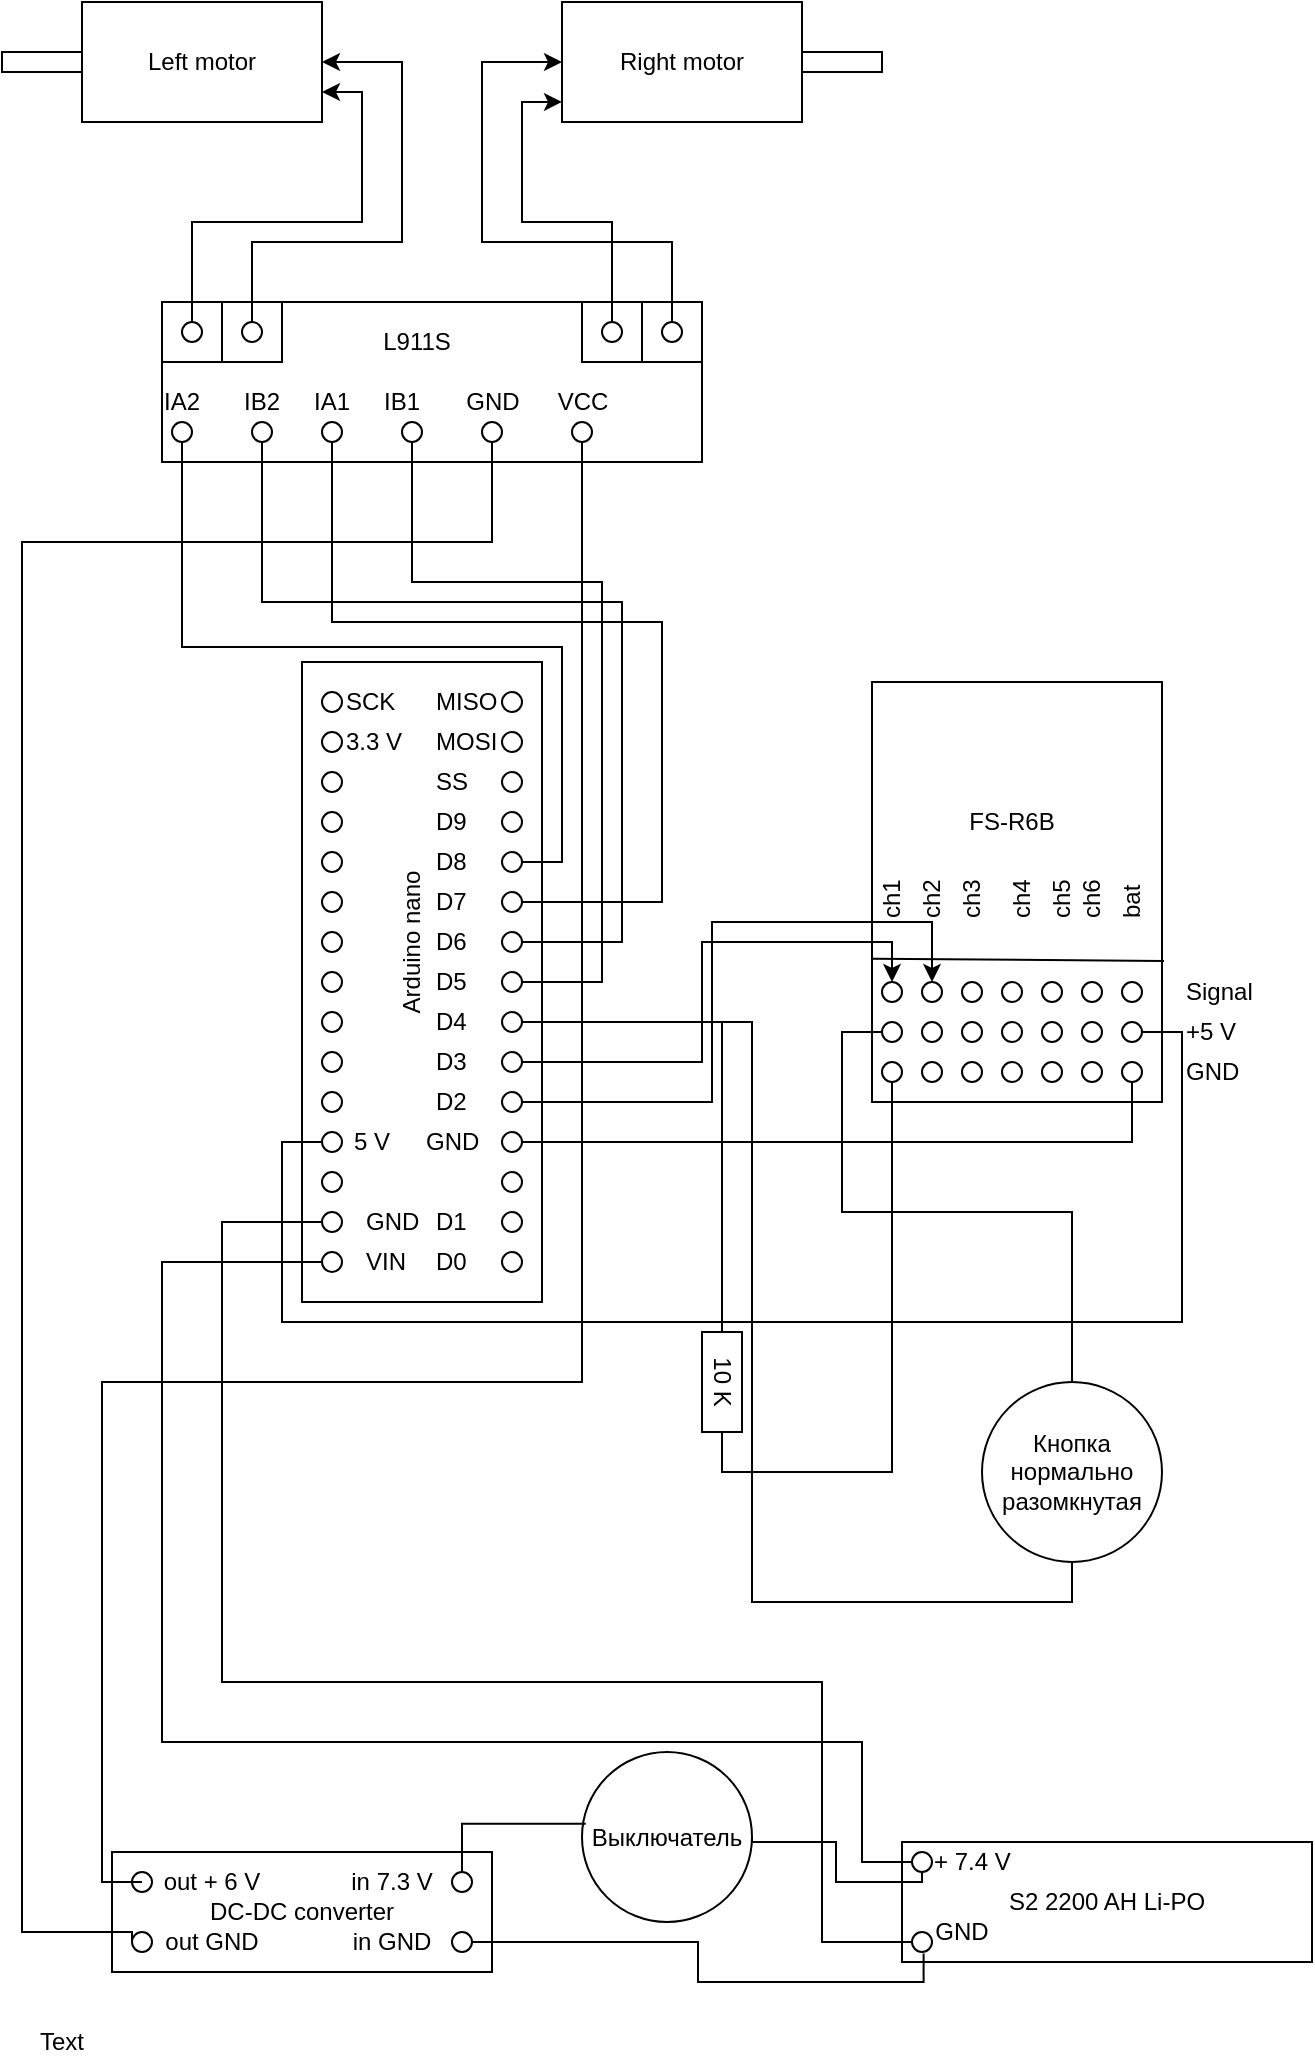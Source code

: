 <mxfile version="12.1.3" pages="1"><diagram id="Bjm6u9MlBVjgnWBNsCYv" name="Page-1"><mxGraphModel dx="968" dy="381" grid="1" gridSize="10" guides="1" tooltips="1" connect="1" arrows="1" fold="1" page="1" pageScale="1" pageWidth="827" pageHeight="1169" math="0" shadow="0"><root><mxCell id="0"/><mxCell id="1" parent="0"/><mxCell id="n8uSYGXl0K24qgSLuonN-170" value="" style="rounded=0;whiteSpace=wrap;html=1;" vertex="1" parent="1"><mxGeometry x="435" y="380" width="145" height="210" as="geometry"/></mxCell><mxCell id="n8uSYGXl0K24qgSLuonN-9" value="" style="group" vertex="1" connectable="0" parent="1"><mxGeometry y="40" width="160" height="60" as="geometry"/></mxCell><mxCell id="n8uSYGXl0K24qgSLuonN-1" value="Left motor" style="rounded=0;whiteSpace=wrap;html=1;" vertex="1" parent="n8uSYGXl0K24qgSLuonN-9"><mxGeometry x="40" width="120" height="60" as="geometry"/></mxCell><mxCell id="n8uSYGXl0K24qgSLuonN-8" value="" style="rounded=0;whiteSpace=wrap;html=1;" vertex="1" parent="n8uSYGXl0K24qgSLuonN-9"><mxGeometry y="25" width="40" height="10" as="geometry"/></mxCell><mxCell id="n8uSYGXl0K24qgSLuonN-16" value="" style="group" vertex="1" connectable="0" parent="1"><mxGeometry x="280" y="40" width="160" height="60" as="geometry"/></mxCell><mxCell id="n8uSYGXl0K24qgSLuonN-10" value="" style="group" vertex="1" connectable="0" parent="n8uSYGXl0K24qgSLuonN-16"><mxGeometry width="120" height="60" as="geometry"/></mxCell><mxCell id="n8uSYGXl0K24qgSLuonN-11" value="Right motor" style="rounded=0;whiteSpace=wrap;html=1;" vertex="1" parent="n8uSYGXl0K24qgSLuonN-10"><mxGeometry width="120" height="60" as="geometry"/></mxCell><mxCell id="n8uSYGXl0K24qgSLuonN-12" value="" style="rounded=0;whiteSpace=wrap;html=1;" vertex="1" parent="n8uSYGXl0K24qgSLuonN-16"><mxGeometry x="120" y="25" width="40" height="10" as="geometry"/></mxCell><mxCell id="n8uSYGXl0K24qgSLuonN-43" value="" style="group" vertex="1" connectable="0" parent="1"><mxGeometry x="80" y="190" width="270" height="80" as="geometry"/></mxCell><mxCell id="n8uSYGXl0K24qgSLuonN-17" value="" style="rounded=0;whiteSpace=wrap;html=1;" vertex="1" parent="n8uSYGXl0K24qgSLuonN-43"><mxGeometry width="270" height="80" as="geometry"/></mxCell><mxCell id="n8uSYGXl0K24qgSLuonN-18" value="" style="rounded=0;whiteSpace=wrap;html=1;" vertex="1" parent="n8uSYGXl0K24qgSLuonN-43"><mxGeometry width="30" height="30" as="geometry"/></mxCell><mxCell id="n8uSYGXl0K24qgSLuonN-19" value="" style="rounded=0;whiteSpace=wrap;html=1;" vertex="1" parent="n8uSYGXl0K24qgSLuonN-43"><mxGeometry x="30" width="30" height="30" as="geometry"/></mxCell><mxCell id="n8uSYGXl0K24qgSLuonN-20" value="" style="rounded=0;whiteSpace=wrap;html=1;" vertex="1" parent="n8uSYGXl0K24qgSLuonN-43"><mxGeometry x="240" width="30" height="30" as="geometry"/></mxCell><mxCell id="n8uSYGXl0K24qgSLuonN-21" value="" style="rounded=0;whiteSpace=wrap;html=1;" vertex="1" parent="n8uSYGXl0K24qgSLuonN-43"><mxGeometry x="210" width="30" height="30" as="geometry"/></mxCell><mxCell id="n8uSYGXl0K24qgSLuonN-22" value="" style="ellipse;whiteSpace=wrap;html=1;" vertex="1" parent="n8uSYGXl0K24qgSLuonN-43"><mxGeometry x="5" y="60" width="10" height="10" as="geometry"/></mxCell><mxCell id="n8uSYGXl0K24qgSLuonN-23" value="" style="ellipse;whiteSpace=wrap;html=1;" vertex="1" parent="n8uSYGXl0K24qgSLuonN-43"><mxGeometry x="45" y="60" width="10" height="10" as="geometry"/></mxCell><mxCell id="n8uSYGXl0K24qgSLuonN-24" value="" style="ellipse;whiteSpace=wrap;html=1;" vertex="1" parent="n8uSYGXl0K24qgSLuonN-43"><mxGeometry x="80" y="60" width="10" height="10" as="geometry"/></mxCell><mxCell id="n8uSYGXl0K24qgSLuonN-25" value="" style="ellipse;whiteSpace=wrap;html=1;" vertex="1" parent="n8uSYGXl0K24qgSLuonN-43"><mxGeometry x="120" y="60" width="10" height="10" as="geometry"/></mxCell><mxCell id="n8uSYGXl0K24qgSLuonN-28" value="" style="ellipse;whiteSpace=wrap;html=1;" vertex="1" parent="n8uSYGXl0K24qgSLuonN-43"><mxGeometry x="160" y="60" width="10" height="10" as="geometry"/></mxCell><mxCell id="n8uSYGXl0K24qgSLuonN-29" value="" style="ellipse;whiteSpace=wrap;html=1;" vertex="1" parent="n8uSYGXl0K24qgSLuonN-43"><mxGeometry x="205" y="60" width="10" height="10" as="geometry"/></mxCell><mxCell id="n8uSYGXl0K24qgSLuonN-30" value="IA2" style="text;html=1;strokeColor=none;fillColor=none;align=center;verticalAlign=middle;whiteSpace=wrap;rounded=0;" vertex="1" parent="n8uSYGXl0K24qgSLuonN-43"><mxGeometry y="40" width="20" height="20" as="geometry"/></mxCell><mxCell id="n8uSYGXl0K24qgSLuonN-31" value="IB2" style="text;html=1;strokeColor=none;fillColor=none;align=center;verticalAlign=middle;whiteSpace=wrap;rounded=0;" vertex="1" parent="n8uSYGXl0K24qgSLuonN-43"><mxGeometry x="40" y="40" width="20" height="20" as="geometry"/></mxCell><mxCell id="n8uSYGXl0K24qgSLuonN-32" value="IA1" style="text;html=1;strokeColor=none;fillColor=none;align=center;verticalAlign=middle;whiteSpace=wrap;rounded=0;" vertex="1" parent="n8uSYGXl0K24qgSLuonN-43"><mxGeometry x="75" y="40" width="20" height="20" as="geometry"/></mxCell><mxCell id="n8uSYGXl0K24qgSLuonN-33" value="IB1" style="text;html=1;strokeColor=none;fillColor=none;align=center;verticalAlign=middle;whiteSpace=wrap;rounded=0;" vertex="1" parent="n8uSYGXl0K24qgSLuonN-43"><mxGeometry x="110" y="40" width="20" height="20" as="geometry"/></mxCell><mxCell id="n8uSYGXl0K24qgSLuonN-34" value="GND" style="text;html=1;strokeColor=none;fillColor=none;align=center;verticalAlign=middle;whiteSpace=wrap;rounded=0;" vertex="1" parent="n8uSYGXl0K24qgSLuonN-43"><mxGeometry x="152.5" y="40" width="25" height="20" as="geometry"/></mxCell><mxCell id="n8uSYGXl0K24qgSLuonN-35" value="VCC" style="text;html=1;strokeColor=none;fillColor=none;align=center;verticalAlign=middle;whiteSpace=wrap;rounded=0;" vertex="1" parent="n8uSYGXl0K24qgSLuonN-43"><mxGeometry x="197.5" y="40" width="25" height="20" as="geometry"/></mxCell><mxCell id="n8uSYGXl0K24qgSLuonN-37" value="" style="ellipse;whiteSpace=wrap;html=1;" vertex="1" parent="n8uSYGXl0K24qgSLuonN-43"><mxGeometry x="220" y="10" width="10" height="10" as="geometry"/></mxCell><mxCell id="n8uSYGXl0K24qgSLuonN-38" value="" style="ellipse;whiteSpace=wrap;html=1;" vertex="1" parent="n8uSYGXl0K24qgSLuonN-43"><mxGeometry x="250" y="10" width="10" height="10" as="geometry"/></mxCell><mxCell id="n8uSYGXl0K24qgSLuonN-39" value="" style="ellipse;whiteSpace=wrap;html=1;" vertex="1" parent="n8uSYGXl0K24qgSLuonN-43"><mxGeometry x="10" y="10" width="10" height="10" as="geometry"/></mxCell><mxCell id="n8uSYGXl0K24qgSLuonN-40" value="" style="ellipse;whiteSpace=wrap;html=1;" vertex="1" parent="n8uSYGXl0K24qgSLuonN-43"><mxGeometry x="40" y="10" width="10" height="10" as="geometry"/></mxCell><mxCell id="n8uSYGXl0K24qgSLuonN-42" value="L911S" style="text;html=1;strokeColor=none;fillColor=none;align=center;verticalAlign=middle;whiteSpace=wrap;rounded=0;" vertex="1" parent="n8uSYGXl0K24qgSLuonN-43"><mxGeometry x="105" y="10" width="45" height="20" as="geometry"/></mxCell><mxCell id="n8uSYGXl0K24qgSLuonN-45" style="edgeStyle=orthogonalEdgeStyle;rounded=0;orthogonalLoop=1;jettySize=auto;html=1;exitX=0.5;exitY=0;exitDx=0;exitDy=0;entryX=0;entryY=0.5;entryDx=0;entryDy=0;" edge="1" parent="1" source="n8uSYGXl0K24qgSLuonN-38" target="n8uSYGXl0K24qgSLuonN-11"><mxGeometry relative="1" as="geometry"><Array as="points"><mxPoint x="335" y="160"/><mxPoint x="240" y="160"/><mxPoint x="240" y="70"/></Array></mxGeometry></mxCell><mxCell id="n8uSYGXl0K24qgSLuonN-46" style="edgeStyle=orthogonalEdgeStyle;rounded=0;orthogonalLoop=1;jettySize=auto;html=1;exitX=0.5;exitY=0;exitDx=0;exitDy=0;entryX=0;entryY=0.833;entryDx=0;entryDy=0;entryPerimeter=0;" edge="1" parent="1" source="n8uSYGXl0K24qgSLuonN-37" target="n8uSYGXl0K24qgSLuonN-11"><mxGeometry relative="1" as="geometry"/></mxCell><mxCell id="n8uSYGXl0K24qgSLuonN-47" style="edgeStyle=orthogonalEdgeStyle;rounded=0;orthogonalLoop=1;jettySize=auto;html=1;exitX=0.5;exitY=0;exitDx=0;exitDy=0;entryX=1;entryY=0.75;entryDx=0;entryDy=0;" edge="1" parent="1" source="n8uSYGXl0K24qgSLuonN-39" target="n8uSYGXl0K24qgSLuonN-1"><mxGeometry relative="1" as="geometry"/></mxCell><mxCell id="n8uSYGXl0K24qgSLuonN-48" style="edgeStyle=orthogonalEdgeStyle;rounded=0;orthogonalLoop=1;jettySize=auto;html=1;exitX=0.5;exitY=0;exitDx=0;exitDy=0;entryX=1;entryY=0.5;entryDx=0;entryDy=0;" edge="1" parent="1" source="n8uSYGXl0K24qgSLuonN-40" target="n8uSYGXl0K24qgSLuonN-1"><mxGeometry relative="1" as="geometry"><mxPoint x="200" y="50" as="targetPoint"/><Array as="points"><mxPoint x="125" y="160"/><mxPoint x="200" y="160"/><mxPoint x="200" y="70"/></Array></mxGeometry></mxCell><mxCell id="n8uSYGXl0K24qgSLuonN-138" value="" style="group" vertex="1" connectable="0" parent="1"><mxGeometry x="150" y="370" width="120" height="320" as="geometry"/></mxCell><mxCell id="n8uSYGXl0K24qgSLuonN-49" value="" style="rounded=0;whiteSpace=wrap;html=1;" vertex="1" parent="n8uSYGXl0K24qgSLuonN-138"><mxGeometry width="120" height="320" as="geometry"/></mxCell><mxCell id="n8uSYGXl0K24qgSLuonN-51" value="" style="ellipse;whiteSpace=wrap;html=1;" vertex="1" parent="n8uSYGXl0K24qgSLuonN-138"><mxGeometry x="10" y="15" width="10" height="10" as="geometry"/></mxCell><mxCell id="n8uSYGXl0K24qgSLuonN-52" value="" style="ellipse;whiteSpace=wrap;html=1;" vertex="1" parent="n8uSYGXl0K24qgSLuonN-138"><mxGeometry x="10" y="35" width="10" height="10" as="geometry"/></mxCell><mxCell id="n8uSYGXl0K24qgSLuonN-53" value="" style="ellipse;whiteSpace=wrap;html=1;" vertex="1" parent="n8uSYGXl0K24qgSLuonN-138"><mxGeometry x="10" y="55" width="10" height="10" as="geometry"/></mxCell><mxCell id="n8uSYGXl0K24qgSLuonN-54" value="" style="ellipse;whiteSpace=wrap;html=1;" vertex="1" parent="n8uSYGXl0K24qgSLuonN-138"><mxGeometry x="10" y="75" width="10" height="10" as="geometry"/></mxCell><mxCell id="n8uSYGXl0K24qgSLuonN-55" value="" style="ellipse;whiteSpace=wrap;html=1;" vertex="1" parent="n8uSYGXl0K24qgSLuonN-138"><mxGeometry x="10" y="95" width="10" height="10" as="geometry"/></mxCell><mxCell id="n8uSYGXl0K24qgSLuonN-56" value="" style="ellipse;whiteSpace=wrap;html=1;" vertex="1" parent="n8uSYGXl0K24qgSLuonN-138"><mxGeometry x="10" y="115" width="10" height="10" as="geometry"/></mxCell><mxCell id="n8uSYGXl0K24qgSLuonN-57" value="" style="ellipse;whiteSpace=wrap;html=1;" vertex="1" parent="n8uSYGXl0K24qgSLuonN-138"><mxGeometry x="10" y="135" width="10" height="10" as="geometry"/></mxCell><mxCell id="n8uSYGXl0K24qgSLuonN-58" value="" style="ellipse;whiteSpace=wrap;html=1;" vertex="1" parent="n8uSYGXl0K24qgSLuonN-138"><mxGeometry x="10" y="155" width="10" height="10" as="geometry"/></mxCell><mxCell id="n8uSYGXl0K24qgSLuonN-59" value="" style="ellipse;whiteSpace=wrap;html=1;" vertex="1" parent="n8uSYGXl0K24qgSLuonN-138"><mxGeometry x="10" y="175" width="10" height="10" as="geometry"/></mxCell><mxCell id="n8uSYGXl0K24qgSLuonN-60" value="" style="ellipse;whiteSpace=wrap;html=1;" vertex="1" parent="n8uSYGXl0K24qgSLuonN-138"><mxGeometry x="10" y="195" width="10" height="10" as="geometry"/></mxCell><mxCell id="n8uSYGXl0K24qgSLuonN-61" value="" style="ellipse;whiteSpace=wrap;html=1;" vertex="1" parent="n8uSYGXl0K24qgSLuonN-138"><mxGeometry x="10" y="215" width="10" height="10" as="geometry"/></mxCell><mxCell id="n8uSYGXl0K24qgSLuonN-62" value="" style="ellipse;whiteSpace=wrap;html=1;" vertex="1" parent="n8uSYGXl0K24qgSLuonN-138"><mxGeometry x="10" y="235" width="10" height="10" as="geometry"/></mxCell><mxCell id="n8uSYGXl0K24qgSLuonN-63" value="" style="ellipse;whiteSpace=wrap;html=1;" vertex="1" parent="n8uSYGXl0K24qgSLuonN-138"><mxGeometry x="10" y="255" width="10" height="10" as="geometry"/></mxCell><mxCell id="n8uSYGXl0K24qgSLuonN-64" value="" style="ellipse;whiteSpace=wrap;html=1;" vertex="1" parent="n8uSYGXl0K24qgSLuonN-138"><mxGeometry x="10" y="275" width="10" height="10" as="geometry"/></mxCell><mxCell id="n8uSYGXl0K24qgSLuonN-65" value="" style="ellipse;whiteSpace=wrap;html=1;" vertex="1" parent="n8uSYGXl0K24qgSLuonN-138"><mxGeometry x="10" y="295" width="10" height="10" as="geometry"/></mxCell><mxCell id="n8uSYGXl0K24qgSLuonN-66" value="SCK" style="text;html=1;resizable=0;points=[];autosize=1;align=left;verticalAlign=top;spacingTop=-4;" vertex="1" parent="n8uSYGXl0K24qgSLuonN-138"><mxGeometry x="20" y="10" width="40" height="20" as="geometry"/></mxCell><mxCell id="n8uSYGXl0K24qgSLuonN-99" value="" style="ellipse;whiteSpace=wrap;html=1;" vertex="1" parent="n8uSYGXl0K24qgSLuonN-138"><mxGeometry x="100" y="15" width="10" height="10" as="geometry"/></mxCell><mxCell id="n8uSYGXl0K24qgSLuonN-100" value="" style="ellipse;whiteSpace=wrap;html=1;" vertex="1" parent="n8uSYGXl0K24qgSLuonN-138"><mxGeometry x="100" y="35" width="10" height="10" as="geometry"/></mxCell><mxCell id="n8uSYGXl0K24qgSLuonN-101" value="" style="ellipse;whiteSpace=wrap;html=1;" vertex="1" parent="n8uSYGXl0K24qgSLuonN-138"><mxGeometry x="100" y="55" width="10" height="10" as="geometry"/></mxCell><mxCell id="n8uSYGXl0K24qgSLuonN-102" value="" style="ellipse;whiteSpace=wrap;html=1;" vertex="1" parent="n8uSYGXl0K24qgSLuonN-138"><mxGeometry x="100" y="75" width="10" height="10" as="geometry"/></mxCell><mxCell id="n8uSYGXl0K24qgSLuonN-103" value="" style="ellipse;whiteSpace=wrap;html=1;" vertex="1" parent="n8uSYGXl0K24qgSLuonN-138"><mxGeometry x="100" y="95" width="10" height="10" as="geometry"/></mxCell><mxCell id="n8uSYGXl0K24qgSLuonN-104" value="" style="ellipse;whiteSpace=wrap;html=1;" vertex="1" parent="n8uSYGXl0K24qgSLuonN-138"><mxGeometry x="100" y="115" width="10" height="10" as="geometry"/></mxCell><mxCell id="n8uSYGXl0K24qgSLuonN-105" value="" style="ellipse;whiteSpace=wrap;html=1;" vertex="1" parent="n8uSYGXl0K24qgSLuonN-138"><mxGeometry x="100" y="135" width="10" height="10" as="geometry"/></mxCell><mxCell id="n8uSYGXl0K24qgSLuonN-106" value="" style="ellipse;whiteSpace=wrap;html=1;" vertex="1" parent="n8uSYGXl0K24qgSLuonN-138"><mxGeometry x="100" y="155" width="10" height="10" as="geometry"/></mxCell><mxCell id="n8uSYGXl0K24qgSLuonN-107" value="" style="ellipse;whiteSpace=wrap;html=1;" vertex="1" parent="n8uSYGXl0K24qgSLuonN-138"><mxGeometry x="100" y="175" width="10" height="10" as="geometry"/></mxCell><mxCell id="n8uSYGXl0K24qgSLuonN-108" value="" style="ellipse;whiteSpace=wrap;html=1;" vertex="1" parent="n8uSYGXl0K24qgSLuonN-138"><mxGeometry x="100" y="195" width="10" height="10" as="geometry"/></mxCell><mxCell id="n8uSYGXl0K24qgSLuonN-109" value="" style="ellipse;whiteSpace=wrap;html=1;" vertex="1" parent="n8uSYGXl0K24qgSLuonN-138"><mxGeometry x="100" y="215" width="10" height="10" as="geometry"/></mxCell><mxCell id="n8uSYGXl0K24qgSLuonN-110" value="" style="ellipse;whiteSpace=wrap;html=1;" vertex="1" parent="n8uSYGXl0K24qgSLuonN-138"><mxGeometry x="100" y="235" width="10" height="10" as="geometry"/></mxCell><mxCell id="n8uSYGXl0K24qgSLuonN-111" value="" style="ellipse;whiteSpace=wrap;html=1;" vertex="1" parent="n8uSYGXl0K24qgSLuonN-138"><mxGeometry x="100" y="255" width="10" height="10" as="geometry"/></mxCell><mxCell id="n8uSYGXl0K24qgSLuonN-112" value="" style="ellipse;whiteSpace=wrap;html=1;" vertex="1" parent="n8uSYGXl0K24qgSLuonN-138"><mxGeometry x="100" y="275" width="10" height="10" as="geometry"/></mxCell><mxCell id="n8uSYGXl0K24qgSLuonN-113" value="" style="ellipse;whiteSpace=wrap;html=1;" vertex="1" parent="n8uSYGXl0K24qgSLuonN-138"><mxGeometry x="100" y="295" width="10" height="10" as="geometry"/></mxCell><mxCell id="n8uSYGXl0K24qgSLuonN-115" value="3.3 V" style="text;html=1;resizable=0;points=[];autosize=1;align=left;verticalAlign=top;spacingTop=-4;" vertex="1" parent="n8uSYGXl0K24qgSLuonN-138"><mxGeometry x="20" y="30" width="40" height="20" as="geometry"/></mxCell><mxCell id="n8uSYGXl0K24qgSLuonN-118" value="VIN&lt;br&gt;" style="text;html=1;resizable=0;points=[];autosize=1;align=left;verticalAlign=top;spacingTop=-4;" vertex="1" parent="n8uSYGXl0K24qgSLuonN-138"><mxGeometry x="30" y="290" width="40" height="20" as="geometry"/></mxCell><mxCell id="n8uSYGXl0K24qgSLuonN-119" value="GND" style="text;html=1;resizable=0;points=[];autosize=1;align=left;verticalAlign=top;spacingTop=-4;" vertex="1" parent="n8uSYGXl0K24qgSLuonN-138"><mxGeometry x="30" y="270" width="40" height="20" as="geometry"/></mxCell><mxCell id="n8uSYGXl0K24qgSLuonN-120" value="MISO" style="text;html=1;resizable=0;points=[];autosize=1;align=left;verticalAlign=top;spacingTop=-4;" vertex="1" parent="n8uSYGXl0K24qgSLuonN-138"><mxGeometry x="65" y="10" width="50" height="20" as="geometry"/></mxCell><mxCell id="n8uSYGXl0K24qgSLuonN-123" value="MOSI" style="text;html=1;resizable=0;points=[];autosize=1;align=left;verticalAlign=top;spacingTop=-4;" vertex="1" parent="n8uSYGXl0K24qgSLuonN-138"><mxGeometry x="65" y="30" width="50" height="20" as="geometry"/></mxCell><mxCell id="n8uSYGXl0K24qgSLuonN-124" value="SS" style="text;html=1;resizable=0;points=[];autosize=1;align=left;verticalAlign=top;spacingTop=-4;" vertex="1" parent="n8uSYGXl0K24qgSLuonN-138"><mxGeometry x="65" y="50" width="30" height="20" as="geometry"/></mxCell><mxCell id="n8uSYGXl0K24qgSLuonN-125" value="D9" style="text;html=1;resizable=0;points=[];autosize=1;align=left;verticalAlign=top;spacingTop=-4;" vertex="1" parent="n8uSYGXl0K24qgSLuonN-138"><mxGeometry x="65" y="70" width="30" height="20" as="geometry"/></mxCell><mxCell id="n8uSYGXl0K24qgSLuonN-126" value="D8" style="text;html=1;resizable=0;points=[];autosize=1;align=left;verticalAlign=top;spacingTop=-4;" vertex="1" parent="n8uSYGXl0K24qgSLuonN-138"><mxGeometry x="65" y="90" width="30" height="20" as="geometry"/></mxCell><mxCell id="n8uSYGXl0K24qgSLuonN-127" value="D7" style="text;html=1;resizable=0;points=[];autosize=1;align=left;verticalAlign=top;spacingTop=-4;" vertex="1" parent="n8uSYGXl0K24qgSLuonN-138"><mxGeometry x="65" y="110" width="30" height="20" as="geometry"/></mxCell><mxCell id="n8uSYGXl0K24qgSLuonN-128" value="D6" style="text;html=1;resizable=0;points=[];autosize=1;align=left;verticalAlign=top;spacingTop=-4;" vertex="1" parent="n8uSYGXl0K24qgSLuonN-138"><mxGeometry x="65" y="130" width="30" height="20" as="geometry"/></mxCell><mxCell id="n8uSYGXl0K24qgSLuonN-129" value="D5" style="text;html=1;resizable=0;points=[];autosize=1;align=left;verticalAlign=top;spacingTop=-4;" vertex="1" parent="n8uSYGXl0K24qgSLuonN-138"><mxGeometry x="65" y="150" width="30" height="20" as="geometry"/></mxCell><mxCell id="n8uSYGXl0K24qgSLuonN-130" value="D4" style="text;html=1;resizable=0;points=[];autosize=1;align=left;verticalAlign=top;spacingTop=-4;" vertex="1" parent="n8uSYGXl0K24qgSLuonN-138"><mxGeometry x="65" y="170" width="30" height="20" as="geometry"/></mxCell><mxCell id="n8uSYGXl0K24qgSLuonN-131" value="D3" style="text;html=1;resizable=0;points=[];autosize=1;align=left;verticalAlign=top;spacingTop=-4;" vertex="1" parent="n8uSYGXl0K24qgSLuonN-138"><mxGeometry x="65" y="190" width="30" height="20" as="geometry"/></mxCell><mxCell id="n8uSYGXl0K24qgSLuonN-133" value="D2" style="text;html=1;resizable=0;points=[];autosize=1;align=left;verticalAlign=top;spacingTop=-4;" vertex="1" parent="n8uSYGXl0K24qgSLuonN-138"><mxGeometry x="65" y="210" width="30" height="20" as="geometry"/></mxCell><mxCell id="n8uSYGXl0K24qgSLuonN-134" value="GND" style="text;html=1;resizable=0;points=[];autosize=1;align=left;verticalAlign=top;spacingTop=-4;" vertex="1" parent="n8uSYGXl0K24qgSLuonN-138"><mxGeometry x="60" y="230" width="40" height="20" as="geometry"/></mxCell><mxCell id="n8uSYGXl0K24qgSLuonN-135" value="D1" style="text;html=1;resizable=0;points=[];autosize=1;align=left;verticalAlign=top;spacingTop=-4;" vertex="1" parent="n8uSYGXl0K24qgSLuonN-138"><mxGeometry x="65" y="270" width="30" height="20" as="geometry"/></mxCell><mxCell id="n8uSYGXl0K24qgSLuonN-136" value="D0" style="text;html=1;resizable=0;points=[];autosize=1;align=left;verticalAlign=top;spacingTop=-4;" vertex="1" parent="n8uSYGXl0K24qgSLuonN-138"><mxGeometry x="65" y="290" width="30" height="20" as="geometry"/></mxCell><mxCell id="n8uSYGXl0K24qgSLuonN-143" value="Arduino nano" style="text;html=1;strokeColor=none;fillColor=none;align=center;verticalAlign=middle;whiteSpace=wrap;rounded=0;rotation=-90;" vertex="1" parent="n8uSYGXl0K24qgSLuonN-138"><mxGeometry x="10" y="130" width="90" height="20" as="geometry"/></mxCell><mxCell id="n8uSYGXl0K24qgSLuonN-202" value="5 V" style="text;html=1;strokeColor=none;fillColor=none;align=center;verticalAlign=middle;whiteSpace=wrap;rounded=0;" vertex="1" parent="n8uSYGXl0K24qgSLuonN-138"><mxGeometry x="15" y="230" width="40" height="20" as="geometry"/></mxCell><mxCell id="n8uSYGXl0K24qgSLuonN-139" style="edgeStyle=orthogonalEdgeStyle;rounded=0;orthogonalLoop=1;jettySize=auto;html=1;exitX=1;exitY=0.5;exitDx=0;exitDy=0;entryX=0.5;entryY=1;entryDx=0;entryDy=0;endArrow=none;endFill=0;" edge="1" parent="1" source="n8uSYGXl0K24qgSLuonN-103" target="n8uSYGXl0K24qgSLuonN-22"><mxGeometry relative="1" as="geometry"/></mxCell><mxCell id="n8uSYGXl0K24qgSLuonN-140" style="edgeStyle=orthogonalEdgeStyle;rounded=0;orthogonalLoop=1;jettySize=auto;html=1;exitX=1;exitY=0.5;exitDx=0;exitDy=0;entryX=0.5;entryY=1;entryDx=0;entryDy=0;endArrow=none;endFill=0;" edge="1" parent="1" source="n8uSYGXl0K24qgSLuonN-104" target="n8uSYGXl0K24qgSLuonN-24"><mxGeometry relative="1" as="geometry"><Array as="points"><mxPoint x="330" y="490"/><mxPoint x="330" y="350"/><mxPoint x="165" y="350"/></Array></mxGeometry></mxCell><mxCell id="n8uSYGXl0K24qgSLuonN-141" style="edgeStyle=orthogonalEdgeStyle;rounded=0;orthogonalLoop=1;jettySize=auto;html=1;exitX=1;exitY=0.5;exitDx=0;exitDy=0;entryX=0.5;entryY=1;entryDx=0;entryDy=0;endArrow=none;endFill=0;" edge="1" parent="1" source="n8uSYGXl0K24qgSLuonN-106" target="n8uSYGXl0K24qgSLuonN-25"><mxGeometry relative="1" as="geometry"><Array as="points"><mxPoint x="300" y="530"/><mxPoint x="300" y="330"/><mxPoint x="205" y="330"/></Array></mxGeometry></mxCell><mxCell id="n8uSYGXl0K24qgSLuonN-142" style="edgeStyle=orthogonalEdgeStyle;rounded=0;orthogonalLoop=1;jettySize=auto;html=1;exitX=1;exitY=0.5;exitDx=0;exitDy=0;entryX=0.5;entryY=1;entryDx=0;entryDy=0;endArrow=none;endFill=0;" edge="1" parent="1" source="n8uSYGXl0K24qgSLuonN-105" target="n8uSYGXl0K24qgSLuonN-23"><mxGeometry relative="1" as="geometry"><Array as="points"><mxPoint x="310" y="510"/><mxPoint x="310" y="340"/><mxPoint x="130" y="340"/></Array></mxGeometry></mxCell><mxCell id="n8uSYGXl0K24qgSLuonN-145" value="" style="ellipse;whiteSpace=wrap;html=1;" vertex="1" parent="1"><mxGeometry x="440" y="570" width="10" height="10" as="geometry"/></mxCell><mxCell id="n8uSYGXl0K24qgSLuonN-146" value="" style="ellipse;whiteSpace=wrap;html=1;fontStyle=1" vertex="1" parent="1"><mxGeometry x="440" y="530" width="10" height="10" as="geometry"/></mxCell><mxCell id="n8uSYGXl0K24qgSLuonN-215" style="edgeStyle=orthogonalEdgeStyle;rounded=0;orthogonalLoop=1;jettySize=auto;html=1;exitX=0;exitY=0.5;exitDx=0;exitDy=0;entryX=0.5;entryY=0;entryDx=0;entryDy=0;endArrow=none;endFill=0;strokeColor=#000000;" edge="1" parent="1" source="n8uSYGXl0K24qgSLuonN-147" target="n8uSYGXl0K24qgSLuonN-214"><mxGeometry relative="1" as="geometry"/></mxCell><mxCell id="n8uSYGXl0K24qgSLuonN-147" value="" style="ellipse;whiteSpace=wrap;html=1;" vertex="1" parent="1"><mxGeometry x="440" y="550" width="10" height="10" as="geometry"/></mxCell><mxCell id="n8uSYGXl0K24qgSLuonN-151" value="" style="ellipse;whiteSpace=wrap;html=1;" vertex="1" parent="1"><mxGeometry x="460" y="570" width="10" height="10" as="geometry"/></mxCell><mxCell id="n8uSYGXl0K24qgSLuonN-152" value="" style="ellipse;whiteSpace=wrap;html=1;fontStyle=1" vertex="1" parent="1"><mxGeometry x="460" y="530" width="10" height="10" as="geometry"/></mxCell><mxCell id="n8uSYGXl0K24qgSLuonN-153" value="" style="ellipse;whiteSpace=wrap;html=1;" vertex="1" parent="1"><mxGeometry x="460" y="550" width="10" height="10" as="geometry"/></mxCell><mxCell id="n8uSYGXl0K24qgSLuonN-154" value="" style="ellipse;whiteSpace=wrap;html=1;" vertex="1" parent="1"><mxGeometry x="480" y="570" width="10" height="10" as="geometry"/></mxCell><mxCell id="n8uSYGXl0K24qgSLuonN-155" value="" style="ellipse;whiteSpace=wrap;html=1;fontStyle=1" vertex="1" parent="1"><mxGeometry x="480" y="530" width="10" height="10" as="geometry"/></mxCell><mxCell id="n8uSYGXl0K24qgSLuonN-156" value="" style="ellipse;whiteSpace=wrap;html=1;" vertex="1" parent="1"><mxGeometry x="480" y="550" width="10" height="10" as="geometry"/></mxCell><mxCell id="n8uSYGXl0K24qgSLuonN-157" value="" style="ellipse;whiteSpace=wrap;html=1;" vertex="1" parent="1"><mxGeometry x="500" y="570" width="10" height="10" as="geometry"/></mxCell><mxCell id="n8uSYGXl0K24qgSLuonN-158" value="" style="ellipse;whiteSpace=wrap;html=1;fontStyle=1" vertex="1" parent="1"><mxGeometry x="500" y="530" width="10" height="10" as="geometry"/></mxCell><mxCell id="n8uSYGXl0K24qgSLuonN-159" value="" style="ellipse;whiteSpace=wrap;html=1;" vertex="1" parent="1"><mxGeometry x="500" y="550" width="10" height="10" as="geometry"/></mxCell><mxCell id="n8uSYGXl0K24qgSLuonN-160" value="" style="ellipse;whiteSpace=wrap;html=1;" vertex="1" parent="1"><mxGeometry x="520" y="570" width="10" height="10" as="geometry"/></mxCell><mxCell id="n8uSYGXl0K24qgSLuonN-161" value="" style="ellipse;whiteSpace=wrap;html=1;fontStyle=1" vertex="1" parent="1"><mxGeometry x="520" y="530" width="10" height="10" as="geometry"/></mxCell><mxCell id="n8uSYGXl0K24qgSLuonN-162" value="" style="ellipse;whiteSpace=wrap;html=1;" vertex="1" parent="1"><mxGeometry x="520" y="550" width="10" height="10" as="geometry"/></mxCell><mxCell id="n8uSYGXl0K24qgSLuonN-163" value="" style="ellipse;whiteSpace=wrap;html=1;" vertex="1" parent="1"><mxGeometry x="540" y="570" width="10" height="10" as="geometry"/></mxCell><mxCell id="n8uSYGXl0K24qgSLuonN-164" value="" style="ellipse;whiteSpace=wrap;html=1;fontStyle=1" vertex="1" parent="1"><mxGeometry x="540" y="530" width="10" height="10" as="geometry"/></mxCell><mxCell id="n8uSYGXl0K24qgSLuonN-165" value="" style="ellipse;whiteSpace=wrap;html=1;" vertex="1" parent="1"><mxGeometry x="540" y="550" width="10" height="10" as="geometry"/></mxCell><mxCell id="n8uSYGXl0K24qgSLuonN-166" value="" style="ellipse;whiteSpace=wrap;html=1;" vertex="1" parent="1"><mxGeometry x="560" y="570" width="10" height="10" as="geometry"/></mxCell><mxCell id="n8uSYGXl0K24qgSLuonN-167" value="" style="ellipse;whiteSpace=wrap;html=1;fontStyle=1" vertex="1" parent="1"><mxGeometry x="560" y="530" width="10" height="10" as="geometry"/></mxCell><mxCell id="n8uSYGXl0K24qgSLuonN-168" value="" style="ellipse;whiteSpace=wrap;html=1;" vertex="1" parent="1"><mxGeometry x="560" y="550" width="10" height="10" as="geometry"/></mxCell><mxCell id="n8uSYGXl0K24qgSLuonN-171" value="" style="endArrow=none;html=1;entryX=0.002;entryY=0.659;entryDx=0;entryDy=0;entryPerimeter=0;exitX=1.007;exitY=0.664;exitDx=0;exitDy=0;exitPerimeter=0;" edge="1" parent="1" source="n8uSYGXl0K24qgSLuonN-170" target="n8uSYGXl0K24qgSLuonN-170"><mxGeometry width="50" height="50" relative="1" as="geometry"><mxPoint x="370" y="540" as="sourcePoint"/><mxPoint x="430" y="510" as="targetPoint"/></mxGeometry></mxCell><mxCell id="n8uSYGXl0K24qgSLuonN-173" value="ch1" style="text;html=1;resizable=0;points=[];autosize=1;align=left;verticalAlign=top;spacingTop=-4;rotation=-90;" vertex="1" parent="1"><mxGeometry x="430" y="475" width="30" height="20" as="geometry"/></mxCell><mxCell id="n8uSYGXl0K24qgSLuonN-176" value="ch2&lt;br&gt;" style="text;html=1;resizable=0;points=[];autosize=1;align=left;verticalAlign=top;spacingTop=-4;rotation=-90;" vertex="1" parent="1"><mxGeometry x="450" y="475" width="30" height="20" as="geometry"/></mxCell><mxCell id="n8uSYGXl0K24qgSLuonN-177" value="bat&lt;br&gt;" style="text;html=1;resizable=0;points=[];autosize=1;align=left;verticalAlign=top;spacingTop=-4;rotation=-90;" vertex="1" parent="1"><mxGeometry x="550" y="475" width="30" height="20" as="geometry"/></mxCell><mxCell id="n8uSYGXl0K24qgSLuonN-179" value="FS-R6B" style="text;html=1;strokeColor=none;fillColor=none;align=center;verticalAlign=middle;whiteSpace=wrap;rounded=0;" vertex="1" parent="1"><mxGeometry x="460" y="440.024" width="90" height="20" as="geometry"/></mxCell><mxCell id="n8uSYGXl0K24qgSLuonN-180" style="edgeStyle=orthogonalEdgeStyle;rounded=0;orthogonalLoop=1;jettySize=auto;html=1;exitX=1;exitY=0.5;exitDx=0;exitDy=0;entryX=0.5;entryY=0;entryDx=0;entryDy=0;" edge="1" parent="1" source="n8uSYGXl0K24qgSLuonN-108" target="n8uSYGXl0K24qgSLuonN-146"><mxGeometry relative="1" as="geometry"/></mxCell><mxCell id="n8uSYGXl0K24qgSLuonN-181" style="edgeStyle=orthogonalEdgeStyle;rounded=0;orthogonalLoop=1;jettySize=auto;html=1;exitX=1;exitY=0.5;exitDx=0;exitDy=0;entryX=0.5;entryY=0;entryDx=0;entryDy=0;" edge="1" parent="1" source="n8uSYGXl0K24qgSLuonN-109" target="n8uSYGXl0K24qgSLuonN-152"><mxGeometry relative="1" as="geometry"><Array as="points"><mxPoint x="355" y="590"/><mxPoint x="355" y="500"/><mxPoint x="465" y="500"/></Array></mxGeometry></mxCell><mxCell id="n8uSYGXl0K24qgSLuonN-195" style="edgeStyle=orthogonalEdgeStyle;rounded=0;orthogonalLoop=1;jettySize=auto;html=1;exitX=0;exitY=0.5;exitDx=0;exitDy=0;entryX=1;entryY=0.5;entryDx=0;entryDy=0;strokeColor=#000000;endArrow=none;endFill=0;" edge="1" parent="1" source="n8uSYGXl0K24qgSLuonN-192" target="n8uSYGXl0K24qgSLuonN-107"><mxGeometry relative="1" as="geometry"/></mxCell><mxCell id="n8uSYGXl0K24qgSLuonN-209" style="edgeStyle=orthogonalEdgeStyle;rounded=0;orthogonalLoop=1;jettySize=auto;html=1;exitX=1;exitY=0.5;exitDx=0;exitDy=0;entryX=0.5;entryY=1;entryDx=0;entryDy=0;endArrow=none;endFill=0;strokeColor=#000000;" edge="1" parent="1" source="n8uSYGXl0K24qgSLuonN-192" target="n8uSYGXl0K24qgSLuonN-145"><mxGeometry relative="1" as="geometry"/></mxCell><mxCell id="n8uSYGXl0K24qgSLuonN-192" value="10 K" style="rounded=0;whiteSpace=wrap;html=1;rotation=90;" vertex="1" parent="1"><mxGeometry x="335" y="720" width="50" height="20" as="geometry"/></mxCell><mxCell id="n8uSYGXl0K24qgSLuonN-207" style="edgeStyle=orthogonalEdgeStyle;rounded=0;orthogonalLoop=1;jettySize=auto;html=1;exitX=1;exitY=0.5;exitDx=0;exitDy=0;entryX=0.5;entryY=1;entryDx=0;entryDy=0;endArrow=none;endFill=0;strokeColor=#000000;" edge="1" parent="1" source="n8uSYGXl0K24qgSLuonN-110" target="n8uSYGXl0K24qgSLuonN-166"><mxGeometry relative="1" as="geometry"/></mxCell><mxCell id="n8uSYGXl0K24qgSLuonN-208" style="edgeStyle=orthogonalEdgeStyle;rounded=0;orthogonalLoop=1;jettySize=auto;html=1;exitX=0;exitY=0.5;exitDx=0;exitDy=0;entryX=1;entryY=0.5;entryDx=0;entryDy=0;endArrow=none;endFill=0;strokeColor=#000000;" edge="1" parent="1" source="n8uSYGXl0K24qgSLuonN-62" target="n8uSYGXl0K24qgSLuonN-168"><mxGeometry relative="1" as="geometry"><Array as="points"><mxPoint x="140" y="610"/><mxPoint x="140" y="700"/><mxPoint x="590" y="700"/><mxPoint x="590" y="555"/></Array></mxGeometry></mxCell><mxCell id="n8uSYGXl0K24qgSLuonN-213" value="Signal" style="text;html=1;resizable=0;points=[];autosize=1;align=left;verticalAlign=top;spacingTop=-4;" vertex="1" parent="1"><mxGeometry x="590" y="525" width="50" height="20" as="geometry"/></mxCell><mxCell id="n8uSYGXl0K24qgSLuonN-216" style="edgeStyle=orthogonalEdgeStyle;rounded=0;orthogonalLoop=1;jettySize=auto;html=1;exitX=0.5;exitY=1;exitDx=0;exitDy=0;entryX=1;entryY=0.5;entryDx=0;entryDy=0;endArrow=none;endFill=0;strokeColor=#000000;" edge="1" parent="1" source="n8uSYGXl0K24qgSLuonN-214" target="n8uSYGXl0K24qgSLuonN-107"><mxGeometry relative="1" as="geometry"/></mxCell><mxCell id="n8uSYGXl0K24qgSLuonN-214" value="&lt;font style=&quot;font-size: 12px&quot;&gt;Кнопка нормально разомкнутая&lt;/font&gt;" style="ellipse;whiteSpace=wrap;html=1;aspect=fixed;" vertex="1" parent="1"><mxGeometry x="490" y="730" width="90" height="90" as="geometry"/></mxCell><mxCell id="n8uSYGXl0K24qgSLuonN-236" value="" style="group" vertex="1" connectable="0" parent="1"><mxGeometry x="450" y="960" width="205" height="60" as="geometry"/></mxCell><mxCell id="n8uSYGXl0K24qgSLuonN-230" value="S2 2200 AH Li-PO" style="rounded=0;whiteSpace=wrap;html=1;" vertex="1" parent="n8uSYGXl0K24qgSLuonN-236"><mxGeometry width="205" height="60" as="geometry"/></mxCell><mxCell id="n8uSYGXl0K24qgSLuonN-231" value="" style="ellipse;whiteSpace=wrap;html=1;" vertex="1" parent="n8uSYGXl0K24qgSLuonN-236"><mxGeometry x="5" y="5" width="10" height="10" as="geometry"/></mxCell><mxCell id="n8uSYGXl0K24qgSLuonN-232" value="" style="ellipse;whiteSpace=wrap;html=1;" vertex="1" parent="n8uSYGXl0K24qgSLuonN-236"><mxGeometry x="5" y="45" width="10" height="10" as="geometry"/></mxCell><mxCell id="n8uSYGXl0K24qgSLuonN-233" value="GND" style="text;html=1;strokeColor=none;fillColor=none;align=center;verticalAlign=middle;whiteSpace=wrap;rounded=0;" vertex="1" parent="n8uSYGXl0K24qgSLuonN-236"><mxGeometry x="10" y="35" width="40" height="20" as="geometry"/></mxCell><mxCell id="n8uSYGXl0K24qgSLuonN-234" value="&amp;nbsp;+ 7.4 V" style="text;html=1;strokeColor=none;fillColor=none;align=center;verticalAlign=middle;whiteSpace=wrap;rounded=0;" vertex="1" parent="n8uSYGXl0K24qgSLuonN-236"><mxGeometry x="11" width="45" height="20" as="geometry"/></mxCell><mxCell id="n8uSYGXl0K24qgSLuonN-237" value="" style="group" vertex="1" connectable="0" parent="1"><mxGeometry x="55" y="965" width="190" height="60" as="geometry"/></mxCell><mxCell id="n8uSYGXl0K24qgSLuonN-217" value="DC-DC converter" style="rounded=0;whiteSpace=wrap;html=1;" vertex="1" parent="n8uSYGXl0K24qgSLuonN-237"><mxGeometry width="190" height="60" as="geometry"/></mxCell><mxCell id="n8uSYGXl0K24qgSLuonN-218" value="" style="ellipse;whiteSpace=wrap;html=1;" vertex="1" parent="n8uSYGXl0K24qgSLuonN-237"><mxGeometry x="10" y="10" width="10" height="10" as="geometry"/></mxCell><mxCell id="n8uSYGXl0K24qgSLuonN-219" value="" style="ellipse;whiteSpace=wrap;html=1;" vertex="1" parent="n8uSYGXl0K24qgSLuonN-237"><mxGeometry x="10" y="40" width="10" height="10" as="geometry"/></mxCell><mxCell id="n8uSYGXl0K24qgSLuonN-221" value="" style="ellipse;whiteSpace=wrap;html=1;" vertex="1" parent="n8uSYGXl0K24qgSLuonN-237"><mxGeometry x="170" y="10" width="10" height="10" as="geometry"/></mxCell><mxCell id="n8uSYGXl0K24qgSLuonN-222" value="" style="ellipse;whiteSpace=wrap;html=1;" vertex="1" parent="n8uSYGXl0K24qgSLuonN-237"><mxGeometry x="170" y="40" width="10" height="10" as="geometry"/></mxCell><mxCell id="n8uSYGXl0K24qgSLuonN-223" value="out GND" style="text;html=1;strokeColor=none;fillColor=none;align=center;verticalAlign=middle;whiteSpace=wrap;rounded=0;" vertex="1" parent="n8uSYGXl0K24qgSLuonN-237"><mxGeometry x="25" y="35" width="50" height="20" as="geometry"/></mxCell><mxCell id="n8uSYGXl0K24qgSLuonN-226" value="out + 6 V" style="text;html=1;strokeColor=none;fillColor=none;align=center;verticalAlign=middle;whiteSpace=wrap;rounded=0;" vertex="1" parent="n8uSYGXl0K24qgSLuonN-237"><mxGeometry x="15" y="5" width="70" height="20" as="geometry"/></mxCell><mxCell id="n8uSYGXl0K24qgSLuonN-228" value="in 7.3 V" style="text;html=1;strokeColor=none;fillColor=none;align=center;verticalAlign=middle;whiteSpace=wrap;rounded=0;" vertex="1" parent="n8uSYGXl0K24qgSLuonN-237"><mxGeometry x="110" y="5" width="60" height="20" as="geometry"/></mxCell><mxCell id="n8uSYGXl0K24qgSLuonN-229" value="in GND" style="text;html=1;strokeColor=none;fillColor=none;align=center;verticalAlign=middle;whiteSpace=wrap;rounded=0;" vertex="1" parent="n8uSYGXl0K24qgSLuonN-237"><mxGeometry x="110" y="35" width="60" height="20" as="geometry"/></mxCell><mxCell id="n8uSYGXl0K24qgSLuonN-238" style="edgeStyle=orthogonalEdgeStyle;rounded=0;orthogonalLoop=1;jettySize=auto;html=1;exitX=0;exitY=0.5;exitDx=0;exitDy=0;entryX=0;entryY=0.5;entryDx=0;entryDy=0;endArrow=none;endFill=0;strokeColor=#000000;" edge="1" parent="1" source="n8uSYGXl0K24qgSLuonN-231" target="n8uSYGXl0K24qgSLuonN-65"><mxGeometry relative="1" as="geometry"><Array as="points"><mxPoint x="430" y="970"/><mxPoint x="430" y="910"/><mxPoint x="80" y="910"/><mxPoint x="80" y="670"/></Array></mxGeometry></mxCell><mxCell id="n8uSYGXl0K24qgSLuonN-239" style="edgeStyle=orthogonalEdgeStyle;rounded=0;orthogonalLoop=1;jettySize=auto;html=1;entryX=0;entryY=0.5;entryDx=0;entryDy=0;endArrow=none;endFill=0;strokeColor=#000000;exitX=0;exitY=0.5;exitDx=0;exitDy=0;" edge="1" parent="1" source="n8uSYGXl0K24qgSLuonN-232" target="n8uSYGXl0K24qgSLuonN-64"><mxGeometry relative="1" as="geometry"><mxPoint x="440" y="1040" as="sourcePoint"/><Array as="points"><mxPoint x="410" y="1010"/><mxPoint x="410" y="880"/><mxPoint x="110" y="880"/><mxPoint x="110" y="650"/></Array></mxGeometry></mxCell><mxCell id="n8uSYGXl0K24qgSLuonN-240" style="edgeStyle=orthogonalEdgeStyle;rounded=0;orthogonalLoop=1;jettySize=auto;html=1;exitX=1;exitY=0.5;exitDx=0;exitDy=0;entryX=0.02;entryY=1.036;entryDx=0;entryDy=0;endArrow=none;endFill=0;strokeColor=#000000;entryPerimeter=0;" edge="1" parent="1" source="n8uSYGXl0K24qgSLuonN-222" target="n8uSYGXl0K24qgSLuonN-233"><mxGeometry relative="1" as="geometry"><Array as="points"><mxPoint x="348" y="1010"/><mxPoint x="348" y="1030"/><mxPoint x="461" y="1030"/></Array></mxGeometry></mxCell><mxCell id="n8uSYGXl0K24qgSLuonN-242" style="edgeStyle=orthogonalEdgeStyle;rounded=0;orthogonalLoop=1;jettySize=auto;html=1;exitX=0;exitY=0.5;exitDx=0;exitDy=0;endArrow=none;endFill=0;strokeColor=#000000;entryX=0.5;entryY=1;entryDx=0;entryDy=0;" edge="1" parent="1" source="n8uSYGXl0K24qgSLuonN-226" target="n8uSYGXl0K24qgSLuonN-29"><mxGeometry relative="1" as="geometry"><Array as="points"><mxPoint x="50" y="980"/><mxPoint x="50" y="730"/><mxPoint x="290" y="730"/></Array></mxGeometry></mxCell><mxCell id="n8uSYGXl0K24qgSLuonN-243" style="edgeStyle=orthogonalEdgeStyle;rounded=0;orthogonalLoop=1;jettySize=auto;html=1;exitX=0;exitY=0.5;exitDx=0;exitDy=0;endArrow=none;endFill=0;strokeColor=#000000;entryX=0.5;entryY=1;entryDx=0;entryDy=0;" edge="1" parent="1" source="n8uSYGXl0K24qgSLuonN-219" target="n8uSYGXl0K24qgSLuonN-28"><mxGeometry relative="1" as="geometry"><mxPoint x="360" y="380" as="targetPoint"/><Array as="points"><mxPoint x="65" y="1005"/><mxPoint x="10" y="1005"/><mxPoint x="10" y="310"/><mxPoint x="245" y="310"/></Array></mxGeometry></mxCell><mxCell id="n8uSYGXl0K24qgSLuonN-245" style="edgeStyle=orthogonalEdgeStyle;rounded=0;orthogonalLoop=1;jettySize=auto;html=1;exitX=1;exitY=0.5;exitDx=0;exitDy=0;endArrow=none;endFill=0;strokeColor=#000000;entryX=0.5;entryY=1;entryDx=0;entryDy=0;" edge="1" parent="1" source="n8uSYGXl0K24qgSLuonN-244" target="n8uSYGXl0K24qgSLuonN-231"><mxGeometry relative="1" as="geometry"><mxPoint x="430" y="980" as="targetPoint"/><Array as="points"><mxPoint x="417" y="960"/><mxPoint x="417" y="980"/><mxPoint x="460" y="980"/></Array></mxGeometry></mxCell><mxCell id="n8uSYGXl0K24qgSLuonN-244" value="Выключатель" style="ellipse;whiteSpace=wrap;html=1;aspect=fixed;" vertex="1" parent="1"><mxGeometry x="290" y="915" width="85" height="85" as="geometry"/></mxCell><mxCell id="n8uSYGXl0K24qgSLuonN-246" style="edgeStyle=orthogonalEdgeStyle;rounded=0;orthogonalLoop=1;jettySize=auto;html=1;exitX=0.5;exitY=0;exitDx=0;exitDy=0;entryX=0.022;entryY=0.422;entryDx=0;entryDy=0;entryPerimeter=0;endArrow=none;endFill=0;strokeColor=#000000;" edge="1" parent="1" source="n8uSYGXl0K24qgSLuonN-221" target="n8uSYGXl0K24qgSLuonN-244"><mxGeometry relative="1" as="geometry"/></mxCell><mxCell id="n8uSYGXl0K24qgSLuonN-247" value="Text" style="text;html=1;strokeColor=none;fillColor=none;align=center;verticalAlign=middle;whiteSpace=wrap;rounded=0;" vertex="1" parent="1"><mxGeometry x="10" y="1050" width="40" height="20" as="geometry"/></mxCell><mxCell id="n8uSYGXl0K24qgSLuonN-248" value="+5 V" style="text;html=1;resizable=0;points=[];autosize=1;align=left;verticalAlign=top;spacingTop=-4;" vertex="1" parent="1"><mxGeometry x="590" y="545" width="40" height="20" as="geometry"/></mxCell><mxCell id="n8uSYGXl0K24qgSLuonN-249" value="GND" style="text;html=1;resizable=0;points=[];autosize=1;align=left;verticalAlign=top;spacingTop=-4;" vertex="1" parent="1"><mxGeometry x="590" y="565" width="40" height="20" as="geometry"/></mxCell><mxCell id="n8uSYGXl0K24qgSLuonN-250" value="ch3" style="text;html=1;resizable=0;points=[];autosize=1;align=left;verticalAlign=top;spacingTop=-4;rotation=-90;" vertex="1" parent="1"><mxGeometry x="470" y="475" width="30" height="20" as="geometry"/></mxCell><mxCell id="n8uSYGXl0K24qgSLuonN-251" value="ch4" style="text;html=1;resizable=0;points=[];autosize=1;align=left;verticalAlign=top;spacingTop=-4;rotation=-90;" vertex="1" parent="1"><mxGeometry x="495" y="475" width="30" height="20" as="geometry"/></mxCell><mxCell id="n8uSYGXl0K24qgSLuonN-252" value="ch5" style="text;html=1;resizable=0;points=[];autosize=1;align=left;verticalAlign=top;spacingTop=-4;rotation=-90;" vertex="1" parent="1"><mxGeometry x="515" y="475" width="30" height="20" as="geometry"/></mxCell><mxCell id="n8uSYGXl0K24qgSLuonN-253" value="ch6" style="text;html=1;resizable=0;points=[];autosize=1;align=left;verticalAlign=top;spacingTop=-4;rotation=-90;" vertex="1" parent="1"><mxGeometry x="530" y="475" width="30" height="20" as="geometry"/></mxCell></root></mxGraphModel></diagram></mxfile>